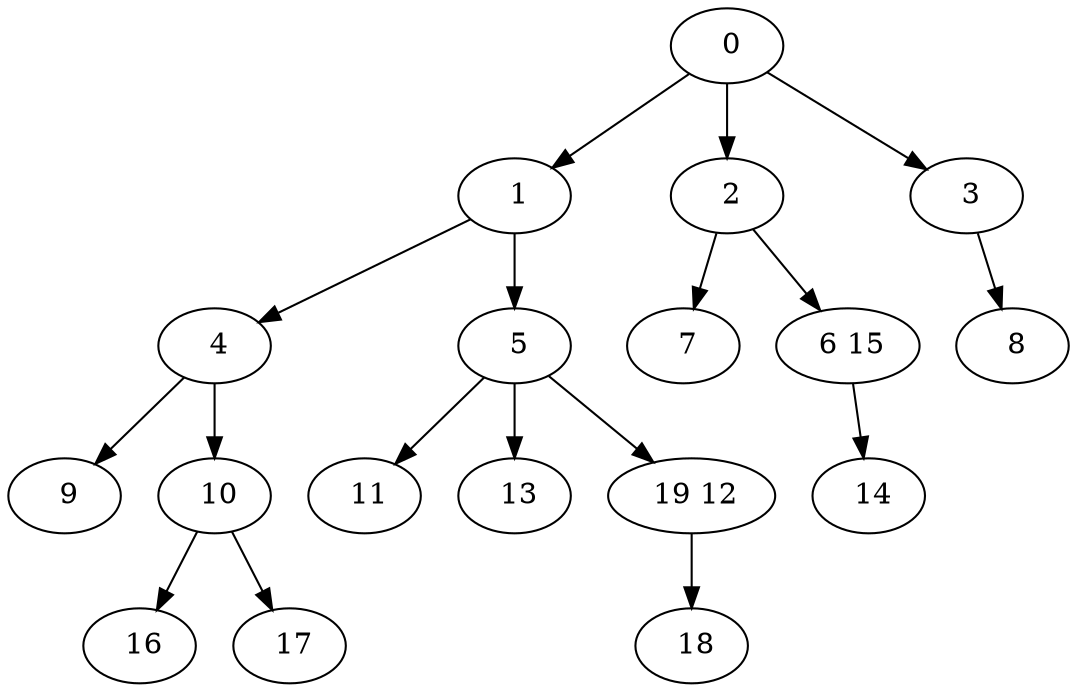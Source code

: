 digraph mytree {
" 0" -> " 1";
" 0" -> " 2";
" 0" -> " 3";
" 1" -> " 4";
" 1" -> " 5";
" 2" -> " 7";
" 2" -> " 6 15";
" 3" -> " 8";
" 9";
" 4" -> " 9";
" 4" -> " 10";
" 5" -> " 11";
" 5" -> " 13";
" 5" -> " 19 12";
" 7";
" 6 15" -> " 14";
" 8";
" 10" -> " 16";
" 10" -> " 17";
" 11";
" 13";
" 19 12" -> " 18";
" 16";
" 17";
" 18";
" 14";
}
